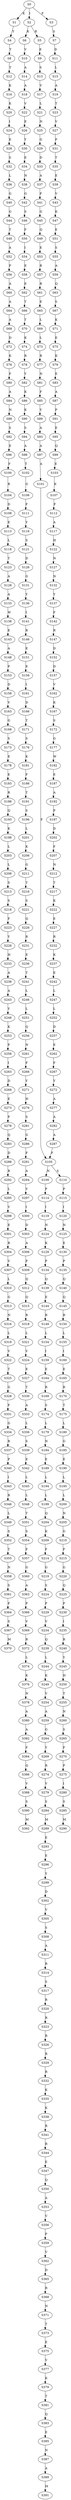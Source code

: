 strict digraph  {
	S0 -> S1 [ label = K ];
	S0 -> S2 [ label = I ];
	S0 -> S3 [ label = P ];
	S1 -> S4 [ label = Y ];
	S2 -> S5 [ label = R ];
	S2 -> S6 [ label = K ];
	S3 -> S7 [ label = S ];
	S4 -> S8 [ label = T ];
	S5 -> S9 [ label = E ];
	S6 -> S10 [ label = V ];
	S7 -> S11 [ label = D ];
	S8 -> S12 [ label = T ];
	S9 -> S13 [ label = S ];
	S10 -> S14 [ label = A ];
	S11 -> S15 [ label = L ];
	S12 -> S16 [ label = K ];
	S13 -> S17 [ label = V ];
	S14 -> S18 [ label = A ];
	S15 -> S19 [ label = A ];
	S16 -> S20 [ label = K ];
	S17 -> S21 [ label = L ];
	S18 -> S22 [ label = V ];
	S19 -> S23 [ label = T ];
	S20 -> S24 [ label = I ];
	S21 -> S25 [ label = N ];
	S22 -> S26 [ label = E ];
	S23 -> S27 [ label = V ];
	S24 -> S28 [ label = E ];
	S25 -> S29 [ label = G ];
	S26 -> S30 [ label = Y ];
	S27 -> S31 [ label = P ];
	S28 -> S32 [ label = S ];
	S29 -> S33 [ label = D ];
	S30 -> S34 [ label = E ];
	S31 -> S35 [ label = T ];
	S32 -> S36 [ label = L ];
	S33 -> S37 [ label = A ];
	S34 -> S38 [ label = N ];
	S35 -> S39 [ label = E ];
	S36 -> S40 [ label = G ];
	S37 -> S41 [ label = F ];
	S38 -> S42 [ label = G ];
	S39 -> S43 [ label = V ];
	S40 -> S44 [ label = G ];
	S41 -> S45 [ label = G ];
	S42 -> S46 [ label = S ];
	S43 -> S47 [ label = K ];
	S44 -> S48 [ label = T ];
	S45 -> S49 [ label = Q ];
	S46 -> S50 [ label = F ];
	S47 -> S51 [ label = E ];
	S48 -> S52 [ label = A ];
	S49 -> S53 [ label = E ];
	S50 -> S54 [ label = I ];
	S51 -> S55 [ label = S ];
	S52 -> S56 [ label = P ];
	S53 -> S57 [ label = R ];
	S54 -> S58 [ label = E ];
	S55 -> S59 [ label = A ];
	S56 -> S60 [ label = A ];
	S57 -> S61 [ label = R ];
	S58 -> S62 [ label = E ];
	S59 -> S63 [ label = Q ];
	S60 -> S64 [ label = A ];
	S61 -> S65 [ label = E ];
	S62 -> S66 [ label = T ];
	S63 -> S67 [ label = S ];
	S64 -> S68 [ label = A ];
	S65 -> S69 [ label = L ];
	S66 -> S70 [ label = T ];
	S67 -> S71 [ label = K ];
	S68 -> S72 [ label = D ];
	S69 -> S73 [ label = L ];
	S70 -> S74 [ label = K ];
	S71 -> S75 [ label = E ];
	S72 -> S76 [ label = K ];
	S73 -> S77 [ label = R ];
	S74 -> S78 [ label = R ];
	S75 -> S79 [ label = K ];
	S76 -> S80 [ label = F ];
	S77 -> S81 [ label = N ];
	S78 -> S82 [ label = Y ];
	S79 -> S83 [ label = E ];
	S80 -> S84 [ label = A ];
	S81 -> S85 [ label = F ];
	S82 -> S86 [ label = K ];
	S83 -> S87 [ label = A ];
	S84 -> S88 [ label = N ];
	S85 -> S89 [ label = Y ];
	S86 -> S90 [ label = K ];
	S87 -> S91 [ label = P ];
	S88 -> S92 [ label = S ];
	S89 -> S93 [ label = A ];
	S90 -> S94 [ label = S ];
	S91 -> S95 [ label = E ];
	S92 -> S96 [ label = E ];
	S93 -> S97 [ label = A ];
	S94 -> S98 [ label = A ];
	S95 -> S99 [ label = Q ];
	S96 -> S100 [ label = F ];
	S97 -> S101 [ label = A ];
	S98 -> S102 [ label = T ];
	S99 -> S103 [ label = E ];
	S100 -> S104 [ label = R ];
	S101 -> S105 [ label = F ];
	S102 -> S106 [ label = G ];
	S103 -> S107 [ label = K ];
	S104 -> S108 [ label = D ];
	S105 -> S109 [ label = N ];
	S105 -> S110 [ label = S ];
	S106 -> S111 [ label = F ];
	S107 -> S112 [ label = F ];
	S108 -> S113 [ label = E ];
	S109 -> S114 [ label = P ];
	S110 -> S115 [ label = P ];
	S111 -> S116 [ label = Y ];
	S112 -> S117 [ label = A ];
	S113 -> S118 [ label = L ];
	S114 -> S119 [ label = I ];
	S115 -> S120 [ label = I ];
	S116 -> S121 [ label = S ];
	S117 -> S122 [ label = H ];
	S118 -> S123 [ label = T ];
	S119 -> S124 [ label = N ];
	S120 -> S125 [ label = N ];
	S121 -> S126 [ label = D ];
	S122 -> S127 [ label = N ];
	S123 -> S128 [ label = A ];
	S124 -> S129 [ label = K ];
	S125 -> S130 [ label = E ];
	S126 -> S131 [ label = G ];
	S127 -> S132 [ label = N ];
	S128 -> S133 [ label = A ];
	S129 -> S134 [ label = P ];
	S130 -> S135 [ label = P ];
	S131 -> S136 [ label = Y ];
	S132 -> S137 [ label = Y ];
	S133 -> S138 [ label = W ];
	S134 -> S139 [ label = Q ];
	S135 -> S140 [ label = Q ];
	S136 -> S141 [ label = I ];
	S137 -> S142 [ label = F ];
	S138 -> S143 [ label = E ];
	S139 -> S144 [ label = E ];
	S140 -> S145 [ label = Q ];
	S141 -> S146 [ label = R ];
	S142 -> S147 [ label = R ];
	S143 -> S148 [ label = A ];
	S144 -> S149 [ label = R ];
	S145 -> S150 [ label = R ];
	S146 -> S151 [ label = E ];
	S147 -> S152 [ label = D ];
	S148 -> S153 [ label = P ];
	S149 -> S154 [ label = L ];
	S150 -> S155 [ label = L ];
	S151 -> S156 [ label = E ];
	S152 -> S157 [ label = D ];
	S153 -> S158 [ label = D ];
	S154 -> S159 [ label = I ];
	S155 -> S160 [ label = I ];
	S156 -> S161 [ label = I ];
	S157 -> S162 [ label = V ];
	S158 -> S163 [ label = V ];
	S159 -> S164 [ label = E ];
	S160 -> S165 [ label = E ];
	S161 -> S166 [ label = D ];
	S162 -> S167 [ label = K ];
	S163 -> S168 [ label = G ];
	S164 -> S169 [ label = R ];
	S165 -> S170 [ label = R ];
	S166 -> S171 [ label = T ];
	S167 -> S172 [ label = S ];
	S168 -> S173 [ label = S ];
	S169 -> S174 [ label = S ];
	S170 -> S175 [ label = T ];
	S171 -> S176 [ label = S ];
	S172 -> S177 [ label = G ];
	S173 -> S178 [ label = E ];
	S174 -> S179 [ label = L ];
	S175 -> S180 [ label = L ];
	S176 -> S181 [ label = K ];
	S177 -> S182 [ label = W ];
	S178 -> S183 [ label = E ];
	S179 -> S184 [ label = N ];
	S180 -> S185 [ label = G ];
	S181 -> S186 [ label = F ];
	S182 -> S187 [ label = E ];
	S183 -> S188 [ label = R ];
	S184 -> S189 [ label = E ];
	S185 -> S190 [ label = E ];
	S186 -> S191 [ label = T ];
	S187 -> S192 [ label = A ];
	S188 -> S193 [ label = Q ];
	S189 -> S194 [ label = L ];
	S190 -> S195 [ label = L ];
	S191 -> S196 [ label = S ];
	S192 -> S197 [ label = P ];
	S193 -> S198 [ label = K ];
	S194 -> S199 [ label = L ];
	S195 -> S200 [ label = L ];
	S196 -> S201 [ label = L ];
	S197 -> S202 [ label = D ];
	S198 -> S203 [ label = L ];
	S199 -> S204 [ label = Q ];
	S200 -> S205 [ label = N ];
	S201 -> S206 [ label = K ];
	S202 -> S207 [ label = F ];
	S203 -> S208 [ label = L ];
	S204 -> S209 [ label = K ];
	S205 -> S210 [ label = G ];
	S206 -> S211 [ label = G ];
	S207 -> S212 [ label = N ];
	S208 -> S213 [ label = S ];
	S209 -> S214 [ label = F ];
	S210 -> S215 [ label = F ];
	S211 -> S216 [ label = T ];
	S212 -> S217 [ label = T ];
	S213 -> S218 [ label = S ];
	S214 -> S219 [ label = G ];
	S215 -> S220 [ label = G ];
	S216 -> S221 [ label = S ];
	S217 -> S222 [ label = K ];
	S218 -> S223 [ label = F ];
	S219 -> S224 [ label = S ];
	S220 -> S225 [ label = Q ];
	S221 -> S226 [ label = Q ];
	S222 -> S227 [ label = E ];
	S223 -> S228 [ label = Y ];
	S224 -> S229 [ label = P ];
	S225 -> S230 [ label = P ];
	S226 -> S231 [ label = R ];
	S227 -> S232 [ label = R ];
	S228 -> S233 [ label = H ];
	S229 -> S234 [ label = V ];
	S230 -> S235 [ label = I ];
	S231 -> S236 [ label = E ];
	S232 -> S237 [ label = K ];
	S233 -> S238 [ label = A ];
	S234 -> S239 [ label = Q ];
	S235 -> S240 [ label = R ];
	S236 -> S241 [ label = T ];
	S237 -> S242 [ label = E ];
	S238 -> S243 [ label = A ];
	S239 -> S244 [ label = L ];
	S240 -> S245 [ label = Y ];
	S241 -> S246 [ label = L ];
	S242 -> S247 [ label = L ];
	S243 -> S248 [ label = Y ];
	S244 -> S249 [ label = K ];
	S245 -> S250 [ label = H ];
	S246 -> S251 [ label = L ];
	S247 -> S252 [ label = L ];
	S248 -> S253 [ label = K ];
	S249 -> S254 [ label = V ];
	S250 -> S255 [ label = T ];
	S251 -> S256 [ label = Q ];
	S252 -> S257 [ label = D ];
	S253 -> S258 [ label = P ];
	S254 -> S259 [ label = A ];
	S255 -> S260 [ label = N ];
	S256 -> S261 [ label = N ];
	S257 -> S262 [ label = E ];
	S258 -> S263 [ label = I ];
	S259 -> S264 [ label = G ];
	S260 -> S265 [ label = S ];
	S261 -> S266 [ label = F ];
	S262 -> S267 [ label = F ];
	S263 -> S268 [ label = D ];
	S264 -> S269 [ label = Y ];
	S265 -> S270 [ label = F ];
	S266 -> S271 [ label = Y ];
	S267 -> S272 [ label = Y ];
	S268 -> S273 [ label = E ];
	S269 -> S274 [ label = R ];
	S270 -> S275 [ label = P ];
	S271 -> S276 [ label = H ];
	S272 -> S277 [ label = A ];
	S273 -> S278 [ label = P ];
	S274 -> S279 [ label = V ];
	S275 -> S280 [ label = I ];
	S276 -> S281 [ label = S ];
	S277 -> S282 [ label = A ];
	S278 -> S283 [ label = Q ];
	S279 -> S284 [ label = S ];
	S280 -> S285 [ label = S ];
	S281 -> S286 [ label = G ];
	S282 -> S287 [ label = A ];
	S283 -> S288 [ label = D ];
	S284 -> S289 [ label = M ];
	S285 -> S290 [ label = M ];
	S286 -> S291 [ label = F ];
	S287 -> S105 [ label = F ];
	S288 -> S292 [ label = R ];
	S289 -> S293 [ label = E ];
	S291 -> S294 [ label = A ];
	S292 -> S295 [ label = L ];
	S293 -> S296 [ label = E ];
	S294 -> S297 [ label = V ];
	S295 -> S298 [ label = V ];
	S296 -> S299 [ label = Y ];
	S297 -> S300 [ label = I ];
	S298 -> S301 [ label = E ];
	S299 -> S302 [ label = D ];
	S300 -> S303 [ label = D ];
	S301 -> S304 [ label = R ];
	S302 -> S305 [ label = V ];
	S303 -> S306 [ label = A ];
	S304 -> S307 [ label = V ];
	S305 -> S308 [ label = S ];
	S306 -> S309 [ label = P ];
	S307 -> S310 [ label = L ];
	S308 -> S311 [ label = A ];
	S309 -> S312 [ label = Q ];
	S310 -> S313 [ label = G ];
	S311 -> S314 [ label = R ];
	S312 -> S315 [ label = Q ];
	S313 -> S316 [ label = N ];
	S314 -> S317 [ label = S ];
	S315 -> S318 [ label = R ];
	S316 -> S319 [ label = L ];
	S317 -> S320 [ label = R ];
	S318 -> S321 [ label = L ];
	S319 -> S322 [ label = V ];
	S320 -> S323 [ label = R ];
	S321 -> S324 [ label = V ];
	S322 -> S325 [ label = T ];
	S323 -> S326 [ label = R ];
	S324 -> S327 [ label = E ];
	S325 -> S328 [ label = G ];
	S326 -> S329 [ label = R ];
	S327 -> S330 [ label = T ];
	S328 -> S331 [ label = F ];
	S329 -> S332 [ label = R ];
	S330 -> S333 [ label = A ];
	S331 -> S334 [ label = G ];
	S332 -> S335 [ label = K ];
	S333 -> S336 [ label = L ];
	S334 -> S337 [ label = R ];
	S335 -> S338 [ label = K ];
	S336 -> S339 [ label = S ];
	S337 -> S340 [ label = P ];
	S338 -> S341 [ label = R ];
	S339 -> S342 [ label = E ];
	S340 -> S343 [ label = I ];
	S341 -> S344 [ label = R ];
	S342 -> S345 [ label = L ];
	S343 -> S346 [ label = R ];
	S344 -> S347 [ label = E ];
	S345 -> S348 [ label = L ];
	S346 -> S349 [ label = L ];
	S347 -> S350 [ label = Q ];
	S348 -> S351 [ label = T ];
	S349 -> S352 [ label = S ];
	S350 -> S353 [ label = A ];
	S351 -> S354 [ label = S ];
	S352 -> S355 [ label = T ];
	S353 -> S356 [ label = V ];
	S354 -> S357 [ label = F ];
	S355 -> S358 [ label = N ];
	S356 -> S359 [ label = P ];
	S357 -> S360 [ label = G ];
	S358 -> S361 [ label = S ];
	S359 -> S362 [ label = V ];
	S360 -> S363 [ label = A ];
	S361 -> S364 [ label = F ];
	S362 -> S365 [ label = D ];
	S363 -> S366 [ label = P ];
	S364 -> S367 [ label = S ];
	S365 -> S368 [ label = R ];
	S366 -> S369 [ label = V ];
	S367 -> S370 [ label = M ];
	S368 -> S371 [ label = N ];
	S369 -> S372 [ label = R ];
	S371 -> S373 [ label = T ];
	S372 -> S374 [ label = L ];
	S373 -> S375 [ label = E ];
	S374 -> S376 [ label = K ];
	S375 -> S377 [ label = V ];
	S376 -> S378 [ label = N ];
	S377 -> S379 [ label = K ];
	S378 -> S380 [ label = A ];
	S379 -> S381 [ label = T ];
	S380 -> S382 [ label = A ];
	S381 -> S383 [ label = Q ];
	S382 -> S384 [ label = F ];
	S383 -> S385 [ label = E ];
	S384 -> S386 [ label = Q ];
	S385 -> S387 [ label = N ];
	S386 -> S388 [ label = V ];
	S387 -> S389 [ label = A ];
	S388 -> S390 [ label = S ];
	S389 -> S391 [ label = M ];
	S390 -> S392 [ label = M ];
}
